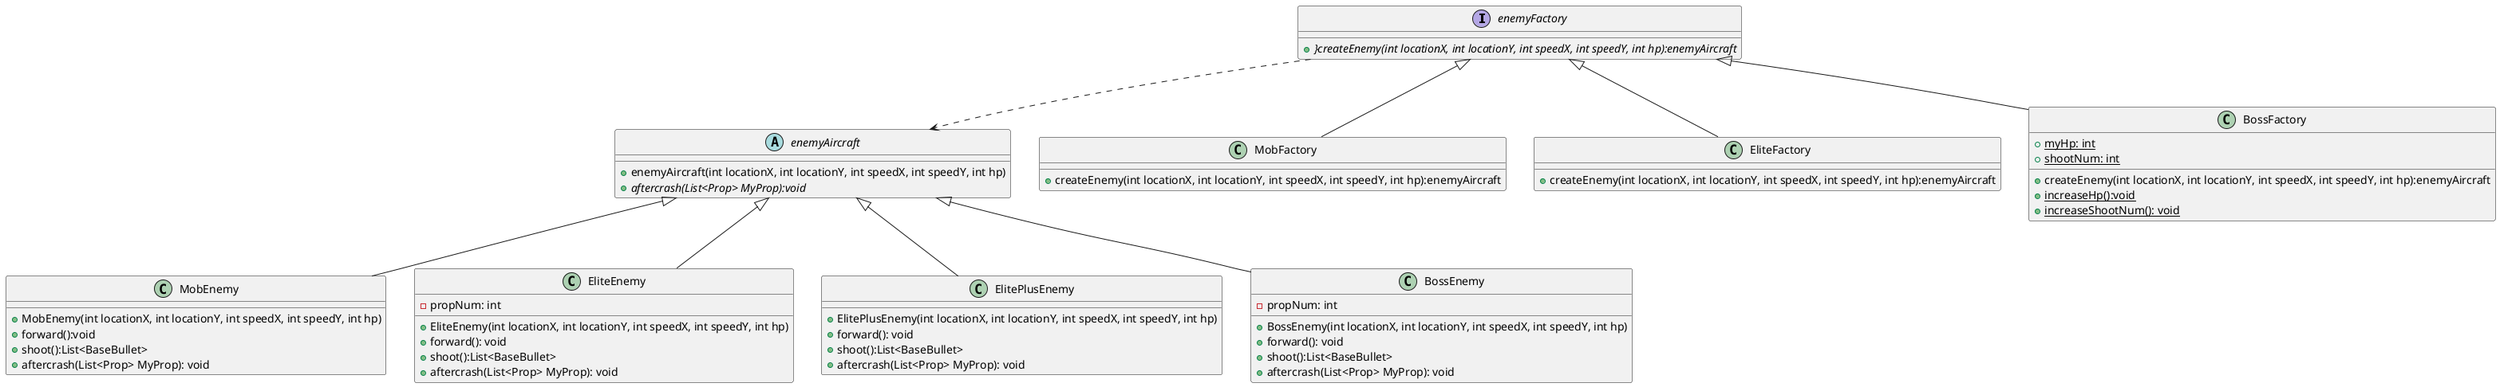 @startuml
'https://plantuml.com/sequence-diagram



interface enemyFactory{
    + {abstract}}createEnemy(int locationX, int locationY, int speedX, int speedY, int hp):enemyAircraft
}

abstract class enemyAircraft{
    + enemyAircraft(int locationX, int locationY, int speedX, int speedY, int hp)
    + {abstract}aftercrash(List<Prop> MyProp):void
}

class MobEnemy {
    + MobEnemy(int locationX, int locationY, int speedX, int speedY, int hp)
    + forward():void
    + shoot():List<BaseBullet>
    + aftercrash(List<Prop> MyProp): void
}


class EliteEnemy{
    -propNum: int

    + EliteEnemy(int locationX, int locationY, int speedX, int speedY, int hp)
    + forward(): void
    + shoot():List<BaseBullet>
    + aftercrash(List<Prop> MyProp): void
}

class ElitePlusEnemy{
    + ElitePlusEnemy(int locationX, int locationY, int speedX, int speedY, int hp)
    + forward(): void
    + shoot():List<BaseBullet>
    + aftercrash(List<Prop> MyProp): void
}

class BossEnemy{
    -propNum: int

    + BossEnemy(int locationX, int locationY, int speedX, int speedY, int hp)
    + forward(): void
    + shoot():List<BaseBullet>
    + aftercrash(List<Prop> MyProp): void
}

enemyAircraft <|-- EliteEnemy
enemyAircraft <|-- MobEnemy
enemyAircraft <|-- BossEnemy
enemyAircraft <|-- ElitePlusEnemy

class MobFactory{
    + createEnemy(int locationX, int locationY, int speedX, int speedY, int hp):enemyAircraft
}

class EliteFactory{
    + createEnemy(int locationX, int locationY, int speedX, int speedY, int hp):enemyAircraft
}

class BossFactory{
    + {static} myHp: int
    + {static} shootNum: int
    + createEnemy(int locationX, int locationY, int speedX, int speedY, int hp):enemyAircraft
    + {static}increaseHp():void
    + {static}increaseShootNum(): void
}


enemyFactory <|-- BossFactory
enemyFactory <|-- MobFactory
enemyFactory <|-- EliteFactory
enemyFactory ..> enemyAircraft
@enduml